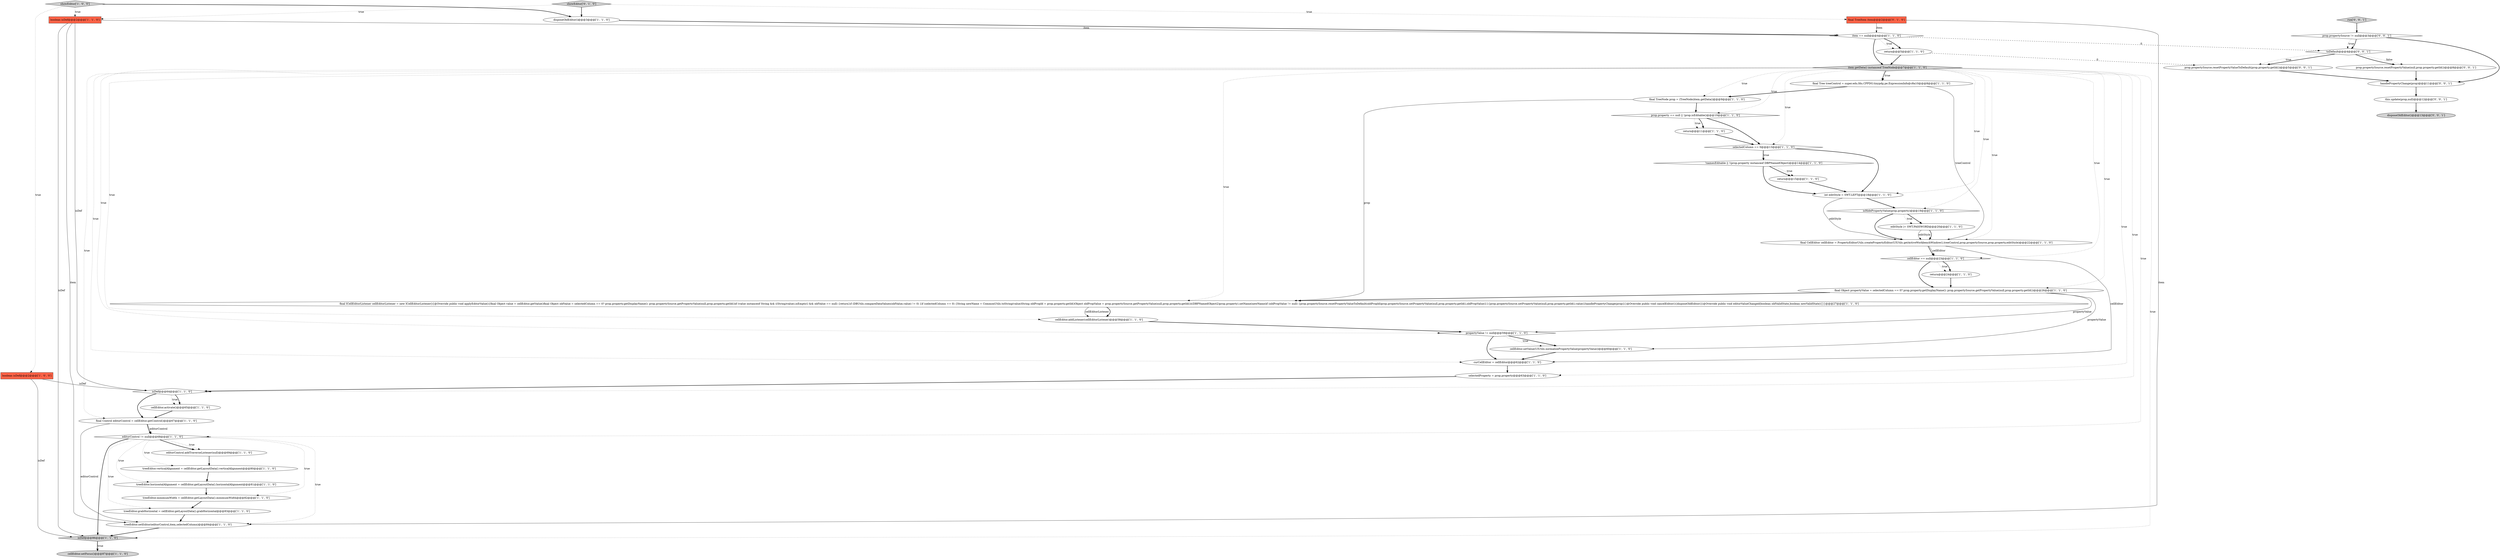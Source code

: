 digraph {
13 [style = filled, label = "cellEditor.setFocus()@@@87@@@['1', '1', '0']", fillcolor = lightgray, shape = ellipse image = "AAA0AAABBB1BBB"];
10 [style = filled, label = "isHidePropertyValue(prop.property)@@@19@@@['1', '1', '0']", fillcolor = white, shape = diamond image = "AAA0AAABBB1BBB"];
27 [style = filled, label = "final Tree treeControl = super.edu.fdu.CPPDG.tinypdg.pe.ExpressionInfo@c8a10@@@8@@@['1', '1', '0']", fillcolor = white, shape = ellipse image = "AAA0AAABBB1BBB"];
8 [style = filled, label = "final Control editorControl = cellEditor.getControl()@@@67@@@['1', '1', '0']", fillcolor = white, shape = ellipse image = "AAA0AAABBB1BBB"];
24 [style = filled, label = "final CellEditor cellEditor = PropertyEditorUtils.createPropertyEditor(UIUtils.getActiveWorkbenchWindow(),treeControl,prop.propertySource,prop.property,editStyle)@@@22@@@['1', '1', '0']", fillcolor = white, shape = ellipse image = "AAA0AAABBB1BBB"];
21 [style = filled, label = "treeEditor.verticalAlignment = cellEditor.getLayoutData().verticalAlignment@@@80@@@['1', '1', '0']", fillcolor = white, shape = ellipse image = "AAA0AAABBB1BBB"];
36 [style = filled, label = "cellEditor.setValue(UIUtils.normalizePropertyValue(propertyValue))@@@60@@@['1', '1', '0']", fillcolor = white, shape = ellipse image = "AAA0AAABBB1BBB"];
34 [style = filled, label = "boolean isDef@@@2@@@['1', '1', '0']", fillcolor = tomato, shape = box image = "AAA0AAABBB1BBB"];
5 [style = filled, label = "propertyValue != null@@@59@@@['1', '1', '0']", fillcolor = white, shape = diamond image = "AAA0AAABBB1BBB"];
41 [style = filled, label = "handlePropertyChange(prop)@@@11@@@['0', '0', '1']", fillcolor = white, shape = ellipse image = "AAA0AAABBB3BBB"];
44 [style = filled, label = "disposeOldEditor()@@@13@@@['0', '0', '1']", fillcolor = lightgray, shape = ellipse image = "AAA0AAABBB3BBB"];
2 [style = filled, label = "treeEditor.horizontalAlignment = cellEditor.getLayoutData().horizontalAlignment@@@81@@@['1', '1', '0']", fillcolor = white, shape = ellipse image = "AAA0AAABBB1BBB"];
4 [style = filled, label = "editStyle |= SWT.PASSWORD@@@20@@@['1', '1', '0']", fillcolor = white, shape = ellipse image = "AAA0AAABBB1BBB"];
17 [style = filled, label = "final Object propertyValue = selectedColumn == 0? prop.property.getDisplayName(): prop.propertySource.getPropertyValue(null,prop.property.getId())@@@26@@@['1', '1', '0']", fillcolor = white, shape = ellipse image = "AAA0AAABBB1BBB"];
45 [style = filled, label = "prop.propertySource != null@@@3@@@['0', '0', '1']", fillcolor = white, shape = diamond image = "AAA0AAABBB3BBB"];
43 [style = filled, label = "prop.propertySource.resetPropertyValueToDefault(prop.property.getId())@@@5@@@['0', '0', '1']", fillcolor = white, shape = ellipse image = "AAA0AAABBB3BBB"];
22 [style = filled, label = "return@@@24@@@['1', '1', '0']", fillcolor = white, shape = ellipse image = "AAA0AAABBB1BBB"];
31 [style = filled, label = "cellEditor.addListener(cellEditorListener)@@@58@@@['1', '1', '0']", fillcolor = white, shape = ellipse image = "AAA0AAABBB1BBB"];
15 [style = filled, label = "boolean isDef@@@2@@@['1', '0', '0']", fillcolor = tomato, shape = box image = "AAA0AAABBB1BBB"];
42 [style = filled, label = "run['0', '0', '1']", fillcolor = lightgray, shape = diamond image = "AAA0AAABBB3BBB"];
14 [style = filled, label = "cellEditor.activate()@@@65@@@['1', '1', '0']", fillcolor = white, shape = ellipse image = "AAA0AAABBB1BBB"];
33 [style = filled, label = "isDef@@@64@@@['1', '1', '0']", fillcolor = white, shape = diamond image = "AAA0AAABBB1BBB"];
20 [style = filled, label = "prop.property == null || !prop.isEditable()@@@10@@@['1', '1', '0']", fillcolor = white, shape = diamond image = "AAA0AAABBB1BBB"];
35 [style = filled, label = "treeEditor.setEditor(editorControl,item,selectedColumn)@@@84@@@['1', '1', '0']", fillcolor = white, shape = ellipse image = "AAA0AAABBB1BBB"];
12 [style = filled, label = "return@@@5@@@['1', '1', '0']", fillcolor = white, shape = ellipse image = "AAA0AAABBB1BBB"];
16 [style = filled, label = "return@@@11@@@['1', '1', '0']", fillcolor = white, shape = ellipse image = "AAA0AAABBB1BBB"];
48 [style = filled, label = "prop.propertySource.resetPropertyValue(null,prop.property.getId())@@@8@@@['0', '0', '1']", fillcolor = white, shape = ellipse image = "AAA0AAABBB3BBB"];
19 [style = filled, label = "selectedColumn == 0@@@13@@@['1', '1', '0']", fillcolor = white, shape = diamond image = "AAA0AAABBB1BBB"];
18 [style = filled, label = "editorControl != null@@@68@@@['1', '1', '0']", fillcolor = white, shape = diamond image = "AAA0AAABBB1BBB"];
30 [style = filled, label = "editorControl.addTraverseListener(null)@@@69@@@['1', '1', '0']", fillcolor = white, shape = ellipse image = "AAA0AAABBB1BBB"];
32 [style = filled, label = "item.getData() instanceof TreeNode@@@7@@@['1', '1', '0']", fillcolor = lightgray, shape = diamond image = "AAA0AAABBB1BBB"];
9 [style = filled, label = "return@@@15@@@['1', '1', '0']", fillcolor = white, shape = ellipse image = "AAA0AAABBB1BBB"];
25 [style = filled, label = "cellEditor == null@@@23@@@['1', '1', '0']", fillcolor = white, shape = diamond image = "AAA0AAABBB1BBB"];
0 [style = filled, label = "disposeOldEditor()@@@3@@@['1', '1', '0']", fillcolor = white, shape = ellipse image = "AAA0AAABBB1BBB"];
7 [style = filled, label = "treeEditor.minimumWidth = cellEditor.getLayoutData().minimumWidth@@@82@@@['1', '1', '0']", fillcolor = white, shape = ellipse image = "AAA0AAABBB1BBB"];
38 [style = filled, label = "isDef@@@86@@@['1', '1', '0']", fillcolor = lightgray, shape = diamond image = "AAA0AAABBB1BBB"];
6 [style = filled, label = "curCellEditor = cellEditor@@@62@@@['1', '1', '0']", fillcolor = white, shape = ellipse image = "AAA0AAABBB1BBB"];
1 [style = filled, label = "int editStyle = SWT.LEFT@@@18@@@['1', '1', '0']", fillcolor = white, shape = ellipse image = "AAA0AAABBB1BBB"];
37 [style = filled, label = "showEditor['1', '0', '0']", fillcolor = lightgray, shape = diamond image = "AAA0AAABBB1BBB"];
23 [style = filled, label = "final ICellEditorListener cellEditorListener = new ICellEditorListener(){@Override public void applyEditorValue(){final Object value = cellEditor.getValue()final Object oldValue = selectedColumn == 0? prop.property.getDisplayName(): prop.propertySource.getPropertyValue(null,prop.property.getId())if (value instanceof String && ((String)value).isEmpty() && oldValue == null) {return}if (DBUtils.compareDataValues(oldValue,value) != 0) {if (selectedColumn == 0) {String newName = CommonUtils.toString(value)String oldPropId = prop.property.getId()Object oldPropValue = prop.propertySource.getPropertyValue(null,prop.property.getId())((DBPNamedObject2)prop.property).setName(newName)if (oldPropValue != null) {prop.propertySource.resetPropertyValueToDefault(oldPropId)prop.propertySource.setPropertyValue(null,prop.property.getId(),oldPropValue)}}{prop.propertySource.setPropertyValue(null,prop.property.getId(),value)}handlePropertyChange(prop)}}@Override public void cancelEditor(){disposeOldEditor()}@Override public void editorValueChanged(boolean oldValidState,boolean newValidState){}}@@@27@@@['1', '1', '0']", fillcolor = white, shape = ellipse image = "AAA0AAABBB1BBB"];
28 [style = filled, label = "item == null@@@4@@@['1', '1', '0']", fillcolor = white, shape = diamond image = "AAA0AAABBB1BBB"];
46 [style = filled, label = "this.update(prop,null)@@@12@@@['0', '0', '1']", fillcolor = white, shape = ellipse image = "AAA0AAABBB3BBB"];
29 [style = filled, label = "!namesEditable || !(prop.property instanceof DBPNamedObject)@@@14@@@['1', '1', '0']", fillcolor = white, shape = diamond image = "AAA0AAABBB1BBB"];
40 [style = filled, label = "showEditor['0', '1', '0']", fillcolor = lightgray, shape = diamond image = "AAA0AAABBB2BBB"];
3 [style = filled, label = "final TreeNode prop = (TreeNode)item.getData()@@@9@@@['1', '1', '0']", fillcolor = white, shape = ellipse image = "AAA0AAABBB1BBB"];
47 [style = filled, label = "toDefault@@@4@@@['0', '0', '1']", fillcolor = white, shape = diamond image = "AAA0AAABBB3BBB"];
26 [style = filled, label = "selectedProperty = prop.property@@@63@@@['1', '1', '0']", fillcolor = white, shape = ellipse image = "AAA0AAABBB1BBB"];
39 [style = filled, label = "final TreeItem item@@@2@@@['0', '1', '0']", fillcolor = tomato, shape = box image = "AAA0AAABBB2BBB"];
11 [style = filled, label = "treeEditor.grabHorizontal = cellEditor.getLayoutData().grabHorizontal@@@83@@@['1', '1', '0']", fillcolor = white, shape = ellipse image = "AAA0AAABBB1BBB"];
32->1 [style = dotted, label="true"];
34->33 [style = solid, label="isDef"];
10->24 [style = bold, label=""];
30->21 [style = bold, label=""];
46->44 [style = bold, label=""];
27->24 [style = solid, label="treeControl"];
32->23 [style = dotted, label="true"];
24->25 [style = solid, label="cellEditor"];
45->41 [style = bold, label=""];
34->35 [style = solid, label="item"];
25->22 [style = dotted, label="true"];
25->17 [style = bold, label=""];
7->11 [style = bold, label=""];
28->12 [style = dotted, label="true"];
47->48 [style = dotted, label="false"];
32->27 [style = dotted, label="true"];
18->11 [style = dotted, label="true"];
37->0 [style = bold, label=""];
43->41 [style = bold, label=""];
4->24 [style = bold, label=""];
12->32 [style = bold, label=""];
40->34 [style = dotted, label="true"];
19->29 [style = bold, label=""];
18->7 [style = dotted, label="true"];
33->14 [style = dotted, label="true"];
32->20 [style = dotted, label="true"];
32->10 [style = dotted, label="true"];
18->38 [style = bold, label=""];
18->30 [style = dotted, label="true"];
14->8 [style = bold, label=""];
17->23 [style = bold, label=""];
24->6 [style = solid, label="cellEditor"];
45->47 [style = dotted, label="true"];
41->46 [style = bold, label=""];
5->6 [style = bold, label=""];
47->43 [style = bold, label=""];
1->10 [style = bold, label=""];
20->16 [style = bold, label=""];
40->0 [style = bold, label=""];
36->6 [style = bold, label=""];
28->32 [style = bold, label=""];
32->31 [style = dotted, label="true"];
39->35 [style = solid, label="item"];
22->17 [style = bold, label=""];
32->17 [style = dotted, label="true"];
20->16 [style = dotted, label="true"];
8->18 [style = bold, label=""];
32->24 [style = dotted, label="true"];
18->21 [style = dotted, label="true"];
28->47 [style = dashed, label="0"];
10->4 [style = bold, label=""];
17->5 [style = solid, label="propertyValue"];
31->5 [style = bold, label=""];
11->35 [style = bold, label=""];
24->25 [style = bold, label=""];
29->1 [style = bold, label=""];
37->15 [style = dotted, label="true"];
32->38 [style = dotted, label="true"];
18->30 [style = bold, label=""];
32->5 [style = dotted, label="true"];
32->8 [style = dotted, label="true"];
17->36 [style = solid, label="propertyValue"];
34->38 [style = solid, label="isDef"];
37->34 [style = dotted, label="true"];
33->8 [style = bold, label=""];
3->23 [style = solid, label="prop"];
1->24 [style = solid, label="editStyle"];
2->7 [style = bold, label=""];
6->26 [style = bold, label=""];
32->25 [style = dotted, label="true"];
16->19 [style = bold, label=""];
32->27 [style = bold, label=""];
26->33 [style = bold, label=""];
32->3 [style = dotted, label="true"];
18->35 [style = dotted, label="true"];
38->13 [style = bold, label=""];
47->48 [style = bold, label=""];
20->19 [style = bold, label=""];
23->31 [style = bold, label=""];
8->35 [style = solid, label="editorControl"];
32->33 [style = dotted, label="true"];
19->29 [style = dotted, label="true"];
32->18 [style = dotted, label="true"];
33->14 [style = bold, label=""];
18->2 [style = dotted, label="true"];
39->28 [style = solid, label="item"];
5->36 [style = bold, label=""];
15->38 [style = solid, label="isDef"];
32->19 [style = dotted, label="true"];
29->9 [style = bold, label=""];
42->45 [style = bold, label=""];
15->33 [style = solid, label="isDef"];
28->12 [style = bold, label=""];
19->1 [style = bold, label=""];
27->3 [style = bold, label=""];
32->26 [style = dotted, label="true"];
45->47 [style = bold, label=""];
47->43 [style = dotted, label="true"];
32->6 [style = dotted, label="true"];
48->41 [style = bold, label=""];
8->18 [style = solid, label="editorControl"];
3->20 [style = bold, label=""];
38->13 [style = dotted, label="true"];
21->2 [style = bold, label=""];
4->24 [style = solid, label="editStyle"];
5->36 [style = dotted, label="true"];
10->4 [style = dotted, label="true"];
35->38 [style = bold, label=""];
23->31 [style = solid, label="cellEditorListener"];
29->9 [style = dotted, label="true"];
0->28 [style = bold, label=""];
40->39 [style = dotted, label="true"];
25->22 [style = bold, label=""];
9->1 [style = bold, label=""];
12->43 [style = dashed, label="0"];
34->28 [style = solid, label="item"];
}
